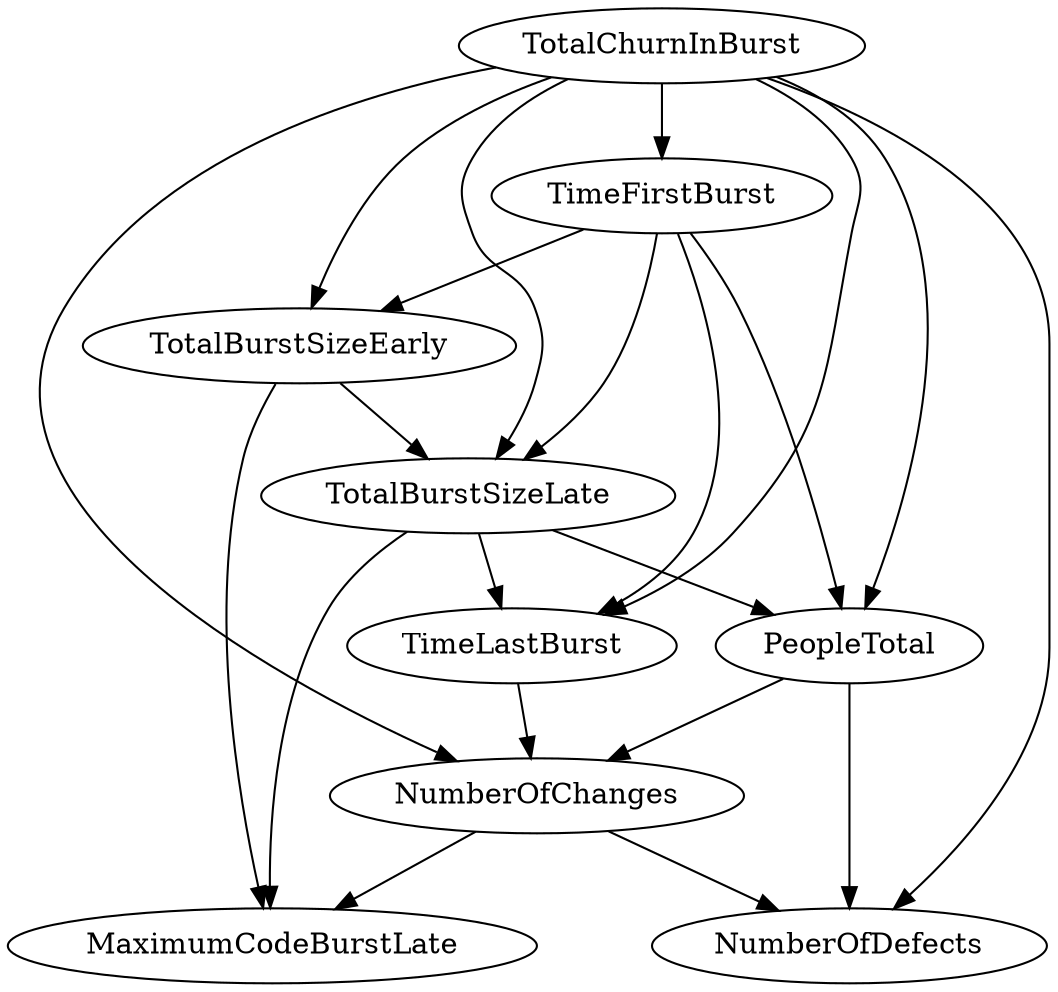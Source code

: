 digraph {
   NumberOfDefects;
   NumberOfChanges;
   TotalBurstSizeEarly;
   TotalBurstSizeLate;
   TimeLastBurst;
   TimeFirstBurst;
   TotalChurnInBurst;
   MaximumCodeBurstLate;
   PeopleTotal;
   NumberOfChanges -> NumberOfDefects;
   NumberOfChanges -> MaximumCodeBurstLate;
   TotalBurstSizeEarly -> TotalBurstSizeLate;
   TotalBurstSizeEarly -> MaximumCodeBurstLate;
   TotalBurstSizeLate -> TimeLastBurst;
   TotalBurstSizeLate -> MaximumCodeBurstLate;
   TotalBurstSizeLate -> PeopleTotal;
   TimeLastBurst -> NumberOfChanges;
   TimeFirstBurst -> TotalBurstSizeEarly;
   TimeFirstBurst -> TotalBurstSizeLate;
   TimeFirstBurst -> TimeLastBurst;
   TimeFirstBurst -> PeopleTotal;
   TotalChurnInBurst -> NumberOfDefects;
   TotalChurnInBurst -> NumberOfChanges;
   TotalChurnInBurst -> TotalBurstSizeEarly;
   TotalChurnInBurst -> TotalBurstSizeLate;
   TotalChurnInBurst -> TimeLastBurst;
   TotalChurnInBurst -> TimeFirstBurst;
   TotalChurnInBurst -> PeopleTotal;
   PeopleTotal -> NumberOfDefects;
   PeopleTotal -> NumberOfChanges;
}
